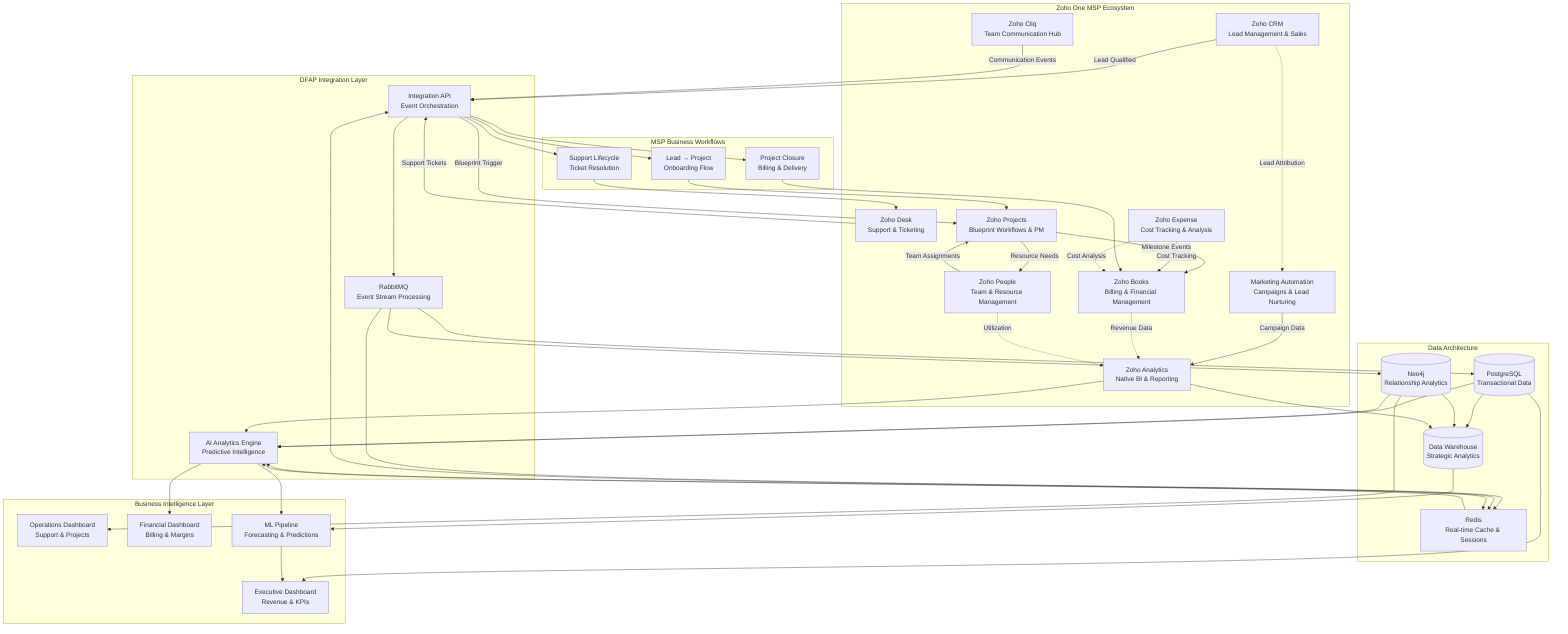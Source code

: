 graph TB
  subgraph "Zoho One MSP Ecosystem"
    CRM[Zoho CRM<br/>Lead Management & Sales]
    Desk[Zoho Desk<br/>Support & Ticketing] 
    Projects[Zoho Projects<br/>Blueprint Workflows & PM]
    Books[Zoho Books<br/>Billing & Financial Management]
    People[Zoho People<br/>Team & Resource Management]
    Expense[Zoho Expense<br/>Cost Tracking & Analysis]
    Marketing[Marketing Automation<br/>Campaigns & Lead Nurturing]
    Cliq[Zoho Cliq<br/>Team Communication Hub]
    Analytics[Zoho Analytics<br/>Native BI & Reporting]
  end
  
  subgraph "DFAP Integration Layer"
    API[Integration API<br/>Event Orchestration]
    MQ[RabbitMQ<br/>Event Stream Processing]
    AIEngine[AI Analytics Engine<br/>Predictive Intelligence]
  end
  
  subgraph "Data Architecture"
    PG[(PostgreSQL<br/>Transactional Data)]
    Neo4j[(Neo4j<br/>Relationship Analytics)]
    Redis[Redis<br/>Real-time Cache & Sessions]
    DW[(Data Warehouse<br/>Strategic Analytics)]
  end
  
  subgraph "Business Intelligence Layer"
    ExecDash[Executive Dashboard<br/>Revenue & KPIs]
    OpsDash[Operations Dashboard<br/>Support & Projects]
    FinDash[Financial Dashboard<br/>Billing & Margins]
    MLPipeline[ML Pipeline<br/>Forecasting & Predictions]
  end
  
  subgraph "MSP Business Workflows"
    Blueprint1[Lead → Project<br/>Onboarding Flow]
    Blueprint2[Support Lifecycle<br/>Ticket Resolution]
    Blueprint3[Project Closure<br/>Billing & Delivery]
  end
  
  %% MSP Integration Flow
  CRM -->|Lead Qualified| API
  API -->|Blueprint Trigger| Projects
  Projects -->|Milestone Events| Books
  Projects -->|Resource Needs| People
  Desk -->|Support Tickets| API
  People -->|Team Assignments| Projects
  Expense -->|Cost Tracking| Books
  Marketing -->|Campaign Data| Analytics
  Cliq -->|Communication Events| API
  
  %% Blueprint Orchestration
  API --> Blueprint1
  API --> Blueprint2
  API --> Blueprint3
  Blueprint1 --> Projects
  Blueprint2 --> Desk
  Blueprint3 --> Books
  
  %% Event Processing Architecture
  API --> MQ
  MQ --> PG
  MQ --> Neo4j
  MQ --> Redis
  
  %% Analytics & Intelligence Pipeline
  PG --> AIEngine
  Neo4j --> AIEngine
  Redis --> AIEngine
  Analytics --> AIEngine
  AIEngine --> MLPipeline
  
  %% Dashboard Data Flow
  PG --> ExecDash
  Neo4j --> OpsDash
  AIEngine --> FinDash
  MLPipeline --> ExecDash
  
  %% Strategic Data Warehouse
  PG --> DW
  Neo4j --> DW
  Analytics --> DW
  DW --> MLPipeline
  
  %% Real-time Operations
  API <--> Redis
  AIEngine <--> Redis
  
  %% Cross-module Integration
  CRM -.->|Lead Attribution| Marketing
  Books -.->|Revenue Data| Analytics
  People -.->|Utilization| Analytics
  Expense -.->|Cost Analysis| Books